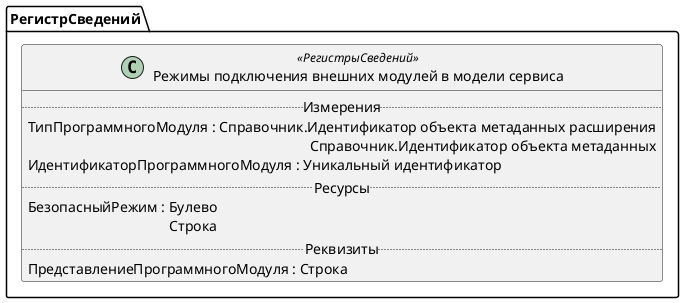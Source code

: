 ﻿@startuml РежимыПодключенияВнешнихМодулейВМоделиСервиса
'!include templates.wsd
'..\include templates.wsd
class РегистрСведений.РежимыПодключенияВнешнихМодулейВМоделиСервиса as "Режимы подключения внешних модулей в модели сервиса" <<РегистрыСведений>>
{
..Измерения..
ТипПрограммногоМодуля : Справочник.Идентификатор объекта метаданных расширения\rСправочник.Идентификатор объекта метаданных
ИдентификаторПрограммногоМодуля : Уникальный идентификатор
..Ресурсы..
БезопасныйРежим : Булево\rСтрока
..Реквизиты..
ПредставлениеПрограммногоМодуля : Строка
}
@enduml
